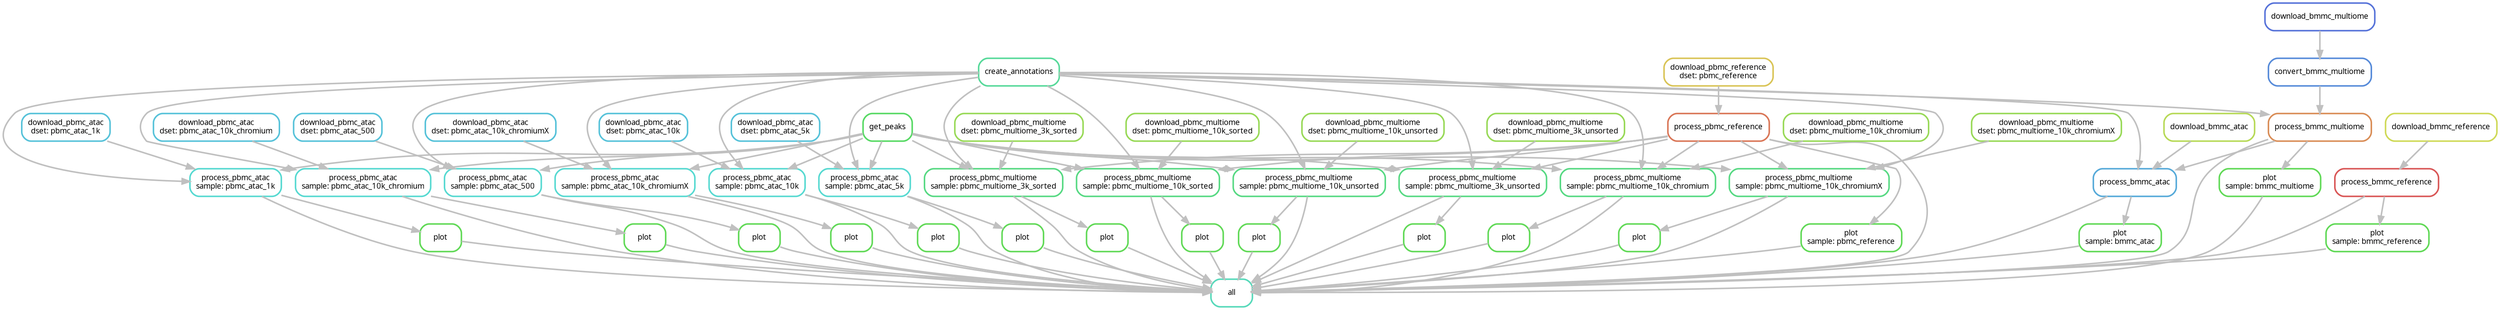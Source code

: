 digraph snakemake_dag {
    graph[bgcolor=white, margin=0];
    node[shape=box, style=rounded, fontname=sans,                 fontsize=10, penwidth=2];
    edge[penwidth=2, color=grey];
	0[label = "all", color = "0.46 0.6 0.85", style="rounded"];
	1[label = "process_pbmc_atac\nsample: pbmc_atac_10k_chromium", color = "0.49 0.6 0.85", style="rounded"];
	2[label = "download_pbmc_atac\ndset: pbmc_atac_10k_chromium", color = "0.53 0.6 0.85", style="rounded"];
	3[label = "create_annotations", color = "0.42 0.6 0.85", style="rounded"];
	4[label = "get_peaks", color = "0.35 0.6 0.85", style="rounded"];
	5[label = "process_pbmc_atac\nsample: pbmc_atac_10k_chromiumX", color = "0.49 0.6 0.85", style="rounded"];
	6[label = "download_pbmc_atac\ndset: pbmc_atac_10k_chromiumX", color = "0.53 0.6 0.85", style="rounded"];
	7[label = "process_pbmc_atac\nsample: pbmc_atac_10k", color = "0.49 0.6 0.85", style="rounded"];
	8[label = "download_pbmc_atac\ndset: pbmc_atac_10k", color = "0.53 0.6 0.85", style="rounded"];
	9[label = "process_pbmc_atac\nsample: pbmc_atac_5k", color = "0.49 0.6 0.85", style="rounded"];
	10[label = "download_pbmc_atac\ndset: pbmc_atac_5k", color = "0.53 0.6 0.85", style="rounded"];
	11[label = "process_pbmc_atac\nsample: pbmc_atac_1k", color = "0.49 0.6 0.85", style="rounded"];
	12[label = "download_pbmc_atac\ndset: pbmc_atac_1k", color = "0.53 0.6 0.85", style="rounded"];
	13[label = "process_pbmc_atac\nsample: pbmc_atac_500", color = "0.49 0.6 0.85", style="rounded"];
	14[label = "download_pbmc_atac\ndset: pbmc_atac_500", color = "0.53 0.6 0.85", style="rounded"];
	15[label = "process_pbmc_multiome\nsample: pbmc_multiome_3k_sorted", color = "0.39 0.6 0.85", style="rounded"];
	16[label = "download_pbmc_multiome\ndset: pbmc_multiome_3k_sorted", color = "0.25 0.6 0.85", style="rounded"];
	17[label = "process_pbmc_reference", color = "0.04 0.6 0.85", style="rounded"];
	18[label = "download_pbmc_reference\ndset: pbmc_reference", color = "0.14 0.6 0.85", style="rounded"];
	19[label = "process_pbmc_multiome\nsample: pbmc_multiome_3k_unsorted", color = "0.39 0.6 0.85", style="rounded"];
	20[label = "download_pbmc_multiome\ndset: pbmc_multiome_3k_unsorted", color = "0.25 0.6 0.85", style="rounded"];
	21[label = "process_pbmc_multiome\nsample: pbmc_multiome_10k_sorted", color = "0.39 0.6 0.85", style="rounded"];
	22[label = "download_pbmc_multiome\ndset: pbmc_multiome_10k_sorted", color = "0.25 0.6 0.85", style="rounded"];
	23[label = "process_pbmc_multiome\nsample: pbmc_multiome_10k_unsorted", color = "0.39 0.6 0.85", style="rounded"];
	24[label = "download_pbmc_multiome\ndset: pbmc_multiome_10k_unsorted", color = "0.25 0.6 0.85", style="rounded"];
	25[label = "process_pbmc_multiome\nsample: pbmc_multiome_10k_chromium", color = "0.39 0.6 0.85", style="rounded"];
	26[label = "download_pbmc_multiome\ndset: pbmc_multiome_10k_chromium", color = "0.25 0.6 0.85", style="rounded"];
	27[label = "process_pbmc_multiome\nsample: pbmc_multiome_10k_chromiumX", color = "0.39 0.6 0.85", style="rounded"];
	28[label = "download_pbmc_multiome\ndset: pbmc_multiome_10k_chromiumX", color = "0.25 0.6 0.85", style="rounded"];
	29[label = "process_bmmc_atac", color = "0.56 0.6 0.85", style="rounded"];
	30[label = "process_bmmc_multiome", color = "0.07 0.6 0.85", style="rounded"];
	31[label = "convert_bmmc_multiome", color = "0.60 0.6 0.85", style="rounded"];
	32[label = "download_bmmc_multiome", color = "0.63 0.6 0.85", style="rounded"];
	33[label = "download_bmmc_atac", color = "0.21 0.6 0.85", style="rounded"];
	34[label = "process_bmmc_reference", color = "0.00 0.6 0.85", style="rounded"];
	35[label = "download_bmmc_reference", color = "0.18 0.6 0.85", style="rounded"];
	36[label = "plot", color = "0.32 0.6 0.85", style="rounded"];
	37[label = "plot", color = "0.32 0.6 0.85", style="rounded"];
	38[label = "plot", color = "0.32 0.6 0.85", style="rounded"];
	39[label = "plot", color = "0.32 0.6 0.85", style="rounded"];
	40[label = "plot", color = "0.32 0.6 0.85", style="rounded"];
	41[label = "plot", color = "0.32 0.6 0.85", style="rounded"];
	42[label = "plot", color = "0.32 0.6 0.85", style="rounded"];
	43[label = "plot", color = "0.32 0.6 0.85", style="rounded"];
	44[label = "plot", color = "0.32 0.6 0.85", style="rounded"];
	45[label = "plot", color = "0.32 0.6 0.85", style="rounded"];
	46[label = "plot", color = "0.32 0.6 0.85", style="rounded"];
	47[label = "plot", color = "0.32 0.6 0.85", style="rounded"];
	48[label = "plot\nsample: bmmc_atac", color = "0.32 0.6 0.85", style="rounded"];
	49[label = "plot\nsample: bmmc_multiome", color = "0.32 0.6 0.85", style="rounded"];
	50[label = "plot\nsample: pbmc_reference", color = "0.32 0.6 0.85", style="rounded"];
	51[label = "plot\nsample: bmmc_reference", color = "0.32 0.6 0.85", style="rounded"];
	1 -> 0
	5 -> 0
	7 -> 0
	9 -> 0
	11 -> 0
	13 -> 0
	15 -> 0
	19 -> 0
	21 -> 0
	23 -> 0
	25 -> 0
	27 -> 0
	29 -> 0
	30 -> 0
	17 -> 0
	34 -> 0
	36 -> 0
	37 -> 0
	38 -> 0
	39 -> 0
	40 -> 0
	41 -> 0
	42 -> 0
	43 -> 0
	44 -> 0
	45 -> 0
	46 -> 0
	47 -> 0
	48 -> 0
	49 -> 0
	50 -> 0
	51 -> 0
	2 -> 1
	3 -> 1
	4 -> 1
	6 -> 5
	3 -> 5
	4 -> 5
	8 -> 7
	3 -> 7
	4 -> 7
	10 -> 9
	3 -> 9
	4 -> 9
	12 -> 11
	3 -> 11
	4 -> 11
	14 -> 13
	3 -> 13
	4 -> 13
	16 -> 15
	17 -> 15
	3 -> 15
	4 -> 15
	18 -> 17
	20 -> 19
	17 -> 19
	3 -> 19
	4 -> 19
	22 -> 21
	17 -> 21
	3 -> 21
	4 -> 21
	24 -> 23
	17 -> 23
	3 -> 23
	4 -> 23
	26 -> 25
	17 -> 25
	3 -> 25
	4 -> 25
	28 -> 27
	17 -> 27
	3 -> 27
	4 -> 27
	30 -> 29
	33 -> 29
	3 -> 29
	31 -> 30
	3 -> 30
	32 -> 31
	35 -> 34
	1 -> 36
	5 -> 37
	7 -> 38
	9 -> 39
	11 -> 40
	13 -> 41
	15 -> 42
	19 -> 43
	21 -> 44
	23 -> 45
	25 -> 46
	27 -> 47
	29 -> 48
	30 -> 49
	17 -> 50
	34 -> 51
}            
